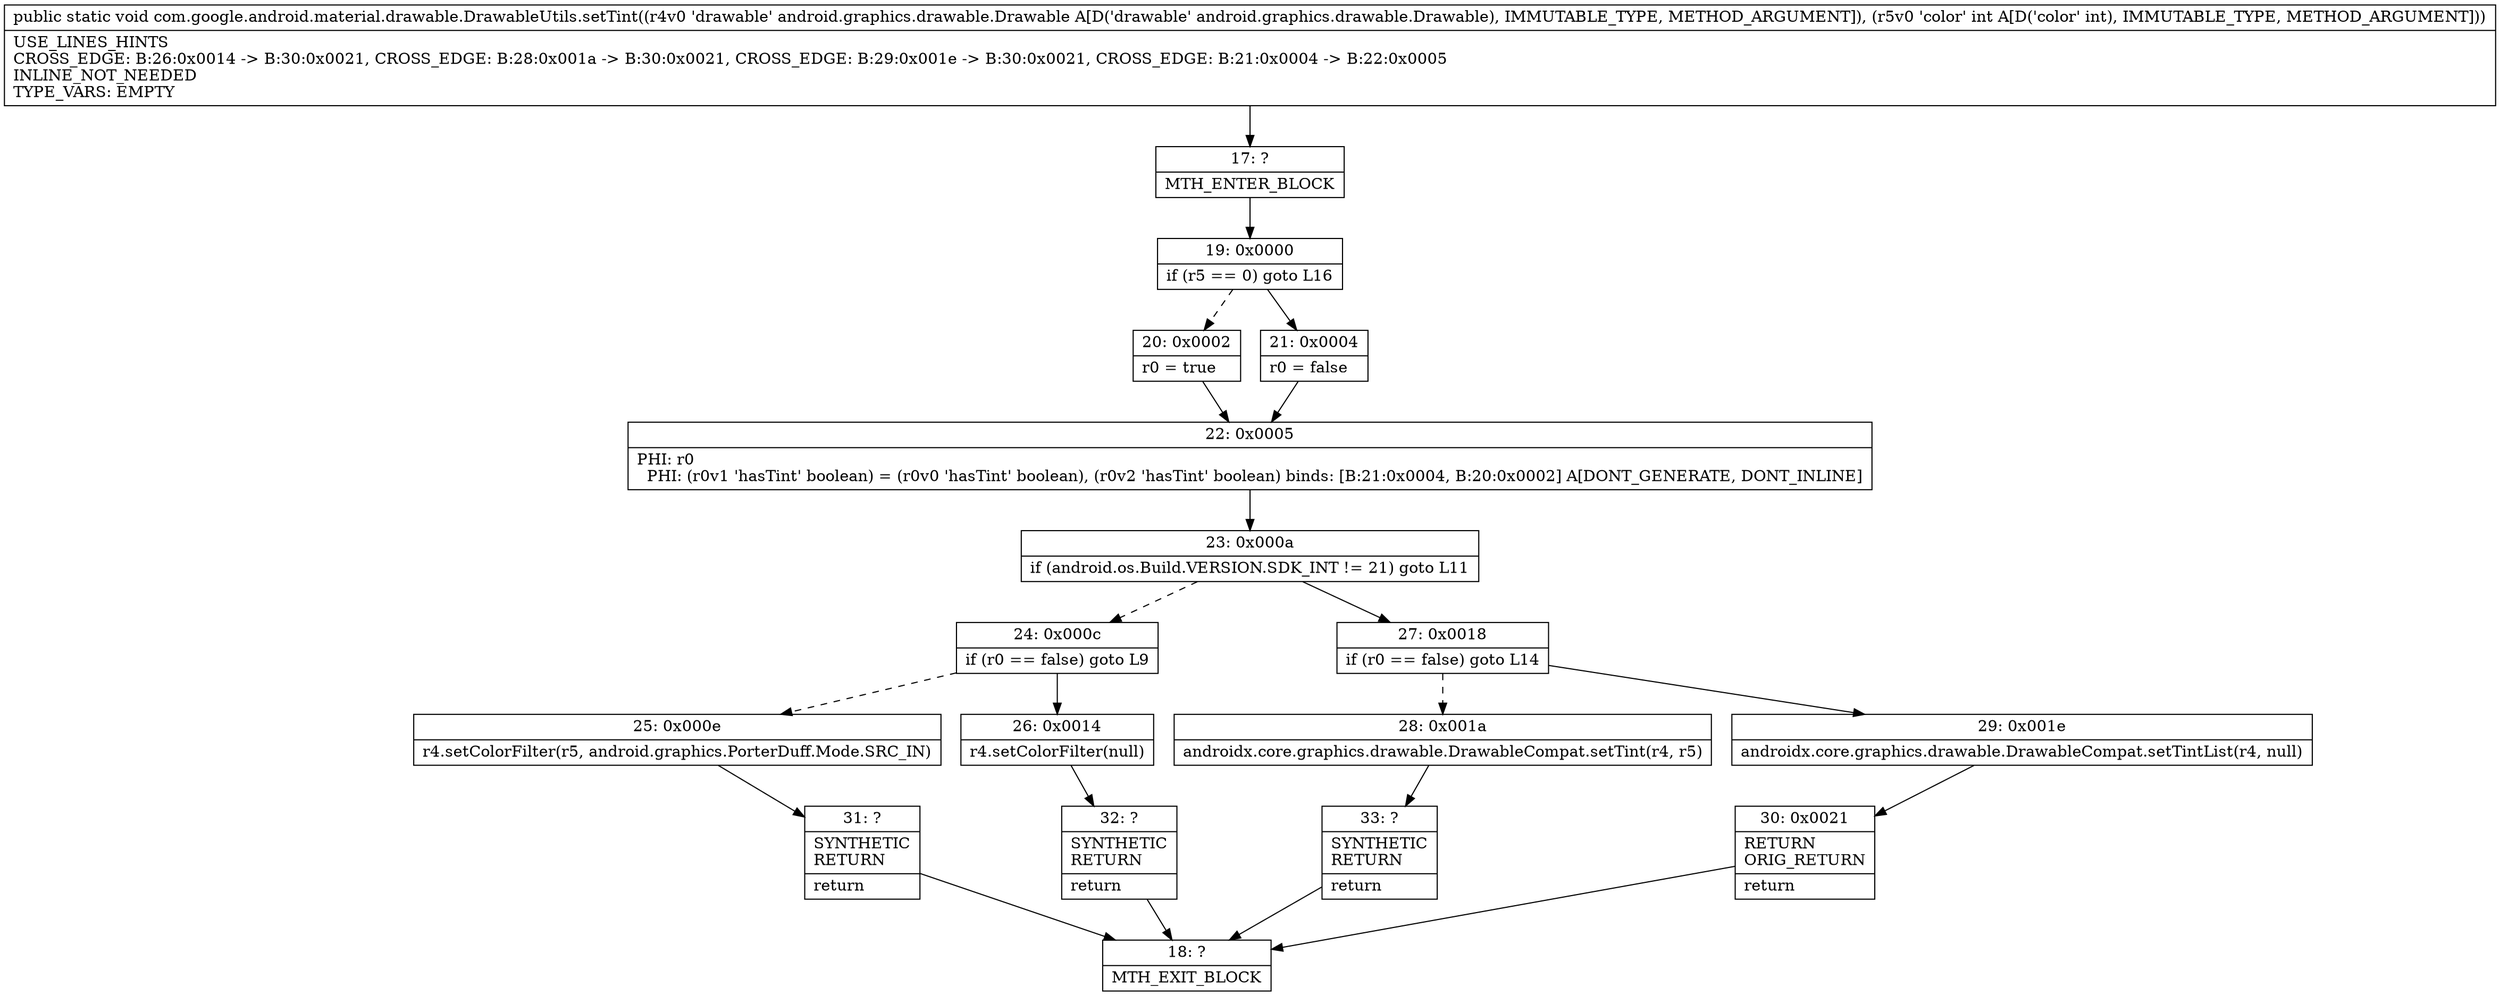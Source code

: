 digraph "CFG forcom.google.android.material.drawable.DrawableUtils.setTint(Landroid\/graphics\/drawable\/Drawable;I)V" {
Node_17 [shape=record,label="{17\:\ ?|MTH_ENTER_BLOCK\l}"];
Node_19 [shape=record,label="{19\:\ 0x0000|if (r5 == 0) goto L16\l}"];
Node_20 [shape=record,label="{20\:\ 0x0002|r0 = true\l}"];
Node_22 [shape=record,label="{22\:\ 0x0005|PHI: r0 \l  PHI: (r0v1 'hasTint' boolean) = (r0v0 'hasTint' boolean), (r0v2 'hasTint' boolean) binds: [B:21:0x0004, B:20:0x0002] A[DONT_GENERATE, DONT_INLINE]\l}"];
Node_23 [shape=record,label="{23\:\ 0x000a|if (android.os.Build.VERSION.SDK_INT != 21) goto L11\l}"];
Node_24 [shape=record,label="{24\:\ 0x000c|if (r0 == false) goto L9\l}"];
Node_25 [shape=record,label="{25\:\ 0x000e|r4.setColorFilter(r5, android.graphics.PorterDuff.Mode.SRC_IN)\l}"];
Node_31 [shape=record,label="{31\:\ ?|SYNTHETIC\lRETURN\l|return\l}"];
Node_18 [shape=record,label="{18\:\ ?|MTH_EXIT_BLOCK\l}"];
Node_26 [shape=record,label="{26\:\ 0x0014|r4.setColorFilter(null)\l}"];
Node_32 [shape=record,label="{32\:\ ?|SYNTHETIC\lRETURN\l|return\l}"];
Node_27 [shape=record,label="{27\:\ 0x0018|if (r0 == false) goto L14\l}"];
Node_28 [shape=record,label="{28\:\ 0x001a|androidx.core.graphics.drawable.DrawableCompat.setTint(r4, r5)\l}"];
Node_33 [shape=record,label="{33\:\ ?|SYNTHETIC\lRETURN\l|return\l}"];
Node_29 [shape=record,label="{29\:\ 0x001e|androidx.core.graphics.drawable.DrawableCompat.setTintList(r4, null)\l}"];
Node_30 [shape=record,label="{30\:\ 0x0021|RETURN\lORIG_RETURN\l|return\l}"];
Node_21 [shape=record,label="{21\:\ 0x0004|r0 = false\l}"];
MethodNode[shape=record,label="{public static void com.google.android.material.drawable.DrawableUtils.setTint((r4v0 'drawable' android.graphics.drawable.Drawable A[D('drawable' android.graphics.drawable.Drawable), IMMUTABLE_TYPE, METHOD_ARGUMENT]), (r5v0 'color' int A[D('color' int), IMMUTABLE_TYPE, METHOD_ARGUMENT]))  | USE_LINES_HINTS\lCROSS_EDGE: B:26:0x0014 \-\> B:30:0x0021, CROSS_EDGE: B:28:0x001a \-\> B:30:0x0021, CROSS_EDGE: B:29:0x001e \-\> B:30:0x0021, CROSS_EDGE: B:21:0x0004 \-\> B:22:0x0005\lINLINE_NOT_NEEDED\lTYPE_VARS: EMPTY\l}"];
MethodNode -> Node_17;Node_17 -> Node_19;
Node_19 -> Node_20[style=dashed];
Node_19 -> Node_21;
Node_20 -> Node_22;
Node_22 -> Node_23;
Node_23 -> Node_24[style=dashed];
Node_23 -> Node_27;
Node_24 -> Node_25[style=dashed];
Node_24 -> Node_26;
Node_25 -> Node_31;
Node_31 -> Node_18;
Node_26 -> Node_32;
Node_32 -> Node_18;
Node_27 -> Node_28[style=dashed];
Node_27 -> Node_29;
Node_28 -> Node_33;
Node_33 -> Node_18;
Node_29 -> Node_30;
Node_30 -> Node_18;
Node_21 -> Node_22;
}

